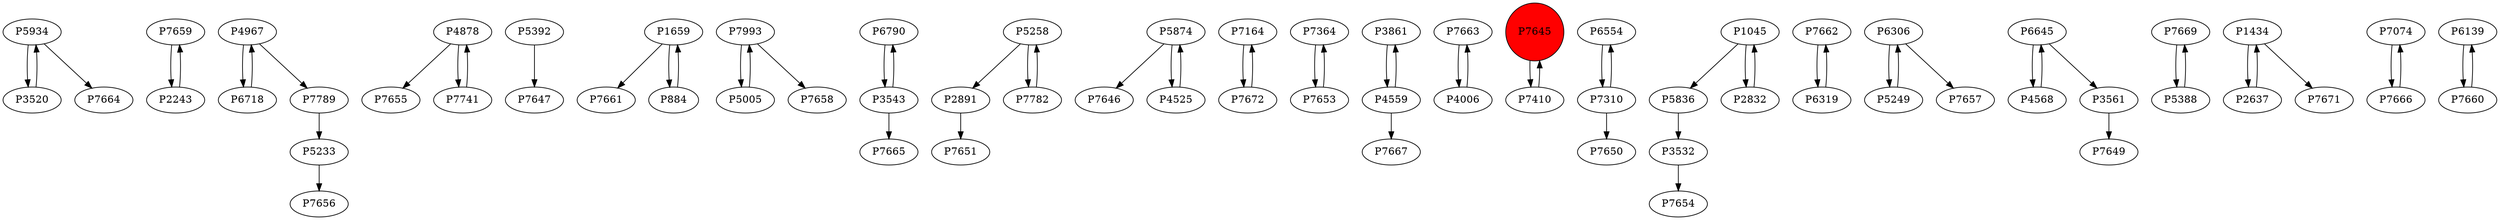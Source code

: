 digraph {
	P5934 -> P3520
	P7659 -> P2243
	P4967 -> P6718
	P4878 -> P7655
	P5392 -> P7647
	P7741 -> P4878
	P1659 -> P7661
	P7993 -> P5005
	P6790 -> P3543
	P884 -> P1659
	P2891 -> P7651
	P5874 -> P7646
	P4878 -> P7741
	P7164 -> P7672
	P7364 -> P7653
	P3861 -> P4559
	P5005 -> P7993
	P4559 -> P3861
	P3543 -> P6790
	P2243 -> P7659
	P7663 -> P4006
	P5258 -> P2891
	P7645 -> P7410
	P3543 -> P7665
	P6554 -> P7310
	P1045 -> P5836
	P7662 -> P6319
	P7782 -> P5258
	P5836 -> P3532
	P6306 -> P5249
	P5934 -> P7664
	P7672 -> P7164
	P4559 -> P7667
	P6645 -> P4568
	P7993 -> P7658
	P1659 -> P884
	P4006 -> P7663
	P7669 -> P5388
	P6319 -> P7662
	P1434 -> P2637
	P5258 -> P7782
	P4525 -> P5874
	P7074 -> P7666
	P6139 -> P7660
	P3532 -> P7654
	P7789 -> P5233
	P6645 -> P3561
	P1045 -> P2832
	P7310 -> P6554
	P5388 -> P7669
	P4568 -> P6645
	P7653 -> P7364
	P3561 -> P7649
	P7666 -> P7074
	P6306 -> P7657
	P2637 -> P1434
	P1434 -> P7671
	P7660 -> P6139
	P5249 -> P6306
	P5874 -> P4525
	P5233 -> P7656
	P7410 -> P7645
	P2832 -> P1045
	P7310 -> P7650
	P4967 -> P7789
	P3520 -> P5934
	P6718 -> P4967
	P7645 [shape=circle]
	P7645 [style=filled]
	P7645 [fillcolor=red]
}